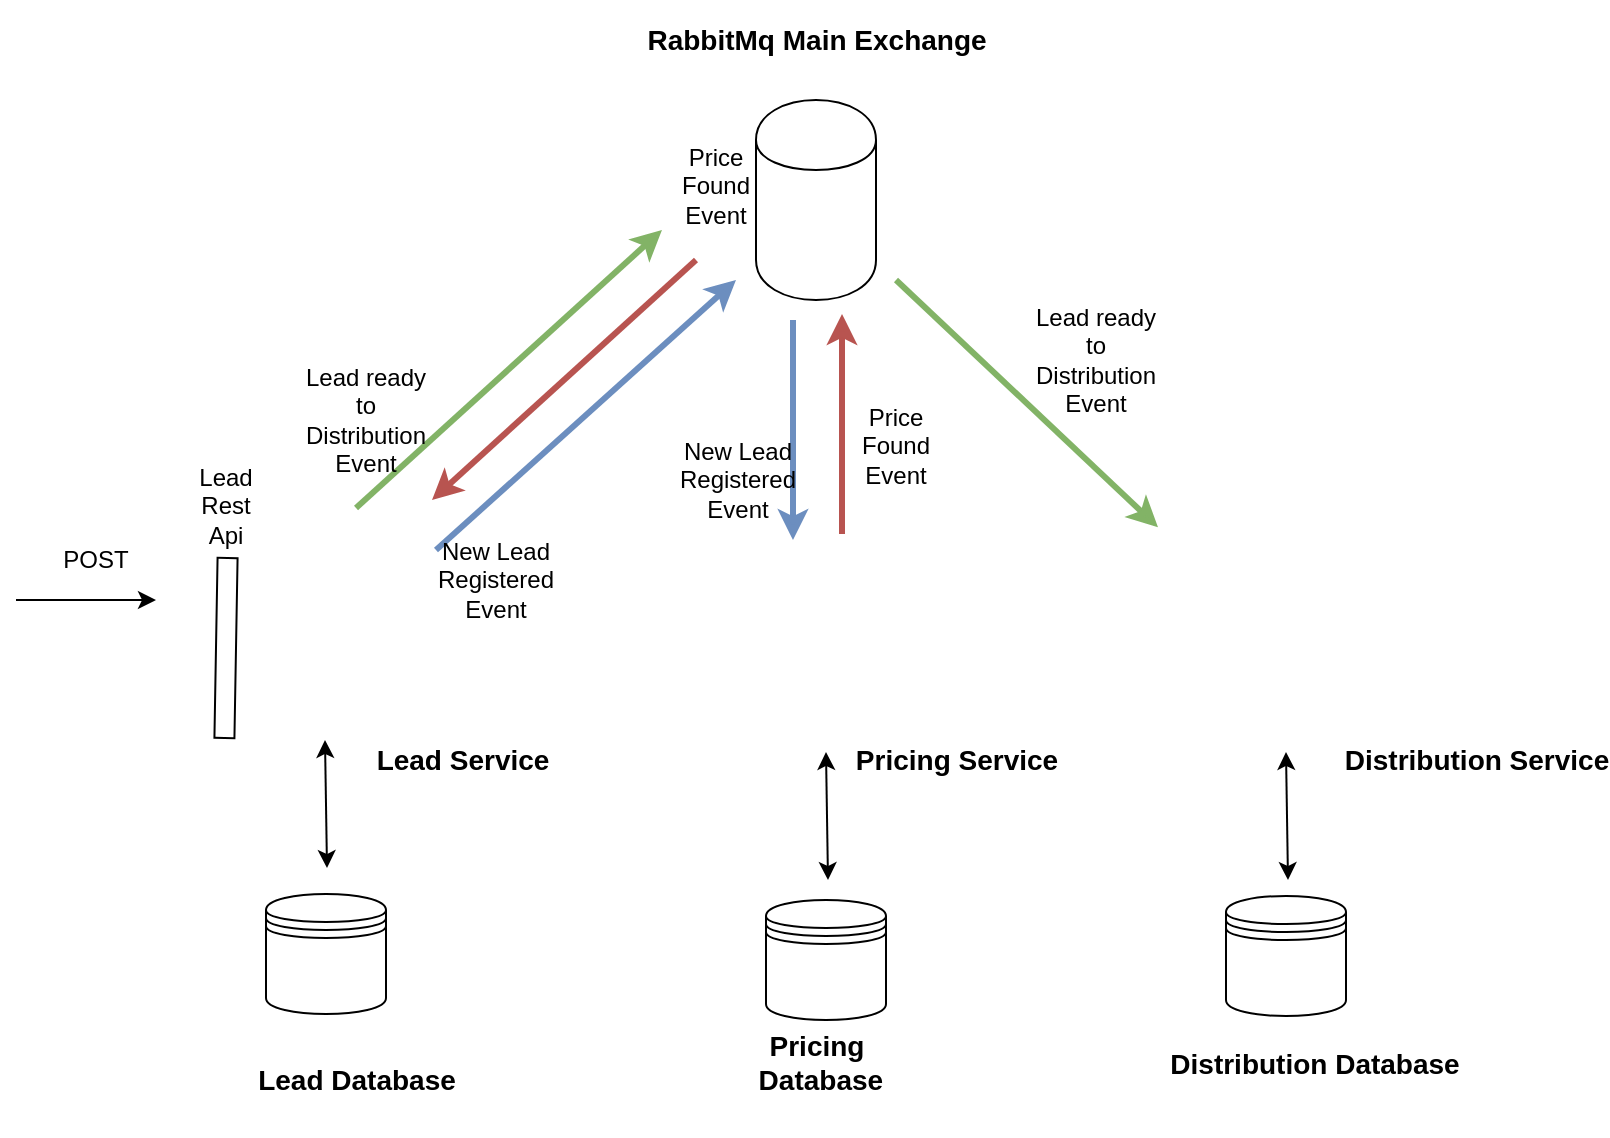 <mxfile version="10.8.0" type="github"><diagram id="fPvpaudlHAWwMX2e2DKN" name="Page-1"><mxGraphModel dx="400" dy="219" grid="1" gridSize="10" guides="1" tooltips="1" connect="1" arrows="1" fold="1" page="1" pageScale="1" pageWidth="850" pageHeight="1100" math="0" shadow="0"><root><mxCell id="0"/><mxCell id="1" parent="0"/><mxCell id="riQI07T2LSK19lgA8kSV-1" value="" style="shape=cylinder;whiteSpace=wrap;html=1;boundedLbl=1;backgroundOutline=1;" vertex="1" parent="1"><mxGeometry x="450" y="50" width="60" height="100" as="geometry"/></mxCell><mxCell id="riQI07T2LSK19lgA8kSV-3" value="" style="shape=datastore;whiteSpace=wrap;html=1;" vertex="1" parent="1"><mxGeometry x="205" y="447" width="60" height="60" as="geometry"/></mxCell><mxCell id="riQI07T2LSK19lgA8kSV-4" value="" style="shape=datastore;whiteSpace=wrap;html=1;" vertex="1" parent="1"><mxGeometry x="455" y="450" width="60" height="60" as="geometry"/></mxCell><mxCell id="riQI07T2LSK19lgA8kSV-5" value="" style="shape=datastore;whiteSpace=wrap;html=1;" vertex="1" parent="1"><mxGeometry x="685" y="448" width="60" height="60" as="geometry"/></mxCell><mxCell id="riQI07T2LSK19lgA8kSV-10" value="" style="shape=image;html=1;verticalAlign=top;verticalLabelPosition=bottom;labelBackgroundColor=#ffffff;imageAspect=0;aspect=fixed;image=https://cdn1.iconfinder.com/data/icons/shapes-101/300/Hexagon-128.png" vertex="1" parent="1"><mxGeometry x="175" y="260" width="128" height="128" as="geometry"/></mxCell><mxCell id="riQI07T2LSK19lgA8kSV-11" value="" style="shape=image;html=1;verticalAlign=top;verticalLabelPosition=bottom;labelBackgroundColor=#ffffff;imageAspect=0;aspect=fixed;image=https://cdn1.iconfinder.com/data/icons/shapes-101/300/Hexagon-128.png" vertex="1" parent="1"><mxGeometry x="421" y="260" width="128" height="128" as="geometry"/></mxCell><mxCell id="riQI07T2LSK19lgA8kSV-12" value="" style="shape=image;html=1;verticalAlign=top;verticalLabelPosition=bottom;labelBackgroundColor=#ffffff;imageAspect=0;aspect=fixed;image=https://cdn1.iconfinder.com/data/icons/shapes-101/300/Hexagon-128.png" vertex="1" parent="1"><mxGeometry x="651" y="260" width="128" height="128" as="geometry"/></mxCell><mxCell id="riQI07T2LSK19lgA8kSV-13" value="" style="endArrow=classic;startArrow=classic;html=1;" edge="1" parent="1"><mxGeometry width="50" height="50" relative="1" as="geometry"><mxPoint x="235.5" y="434" as="sourcePoint"/><mxPoint x="234.5" y="370" as="targetPoint"/></mxGeometry></mxCell><mxCell id="riQI07T2LSK19lgA8kSV-14" value="" style="endArrow=classic;startArrow=classic;html=1;entryX=-0.008;entryY=0.906;entryDx=0;entryDy=0;entryPerimeter=0;" edge="1" parent="1"><mxGeometry width="50" height="50" relative="1" as="geometry"><mxPoint x="486" y="440" as="sourcePoint"/><mxPoint x="485" y="376" as="targetPoint"/></mxGeometry></mxCell><mxCell id="riQI07T2LSK19lgA8kSV-15" value="" style="endArrow=classic;startArrow=classic;html=1;entryX=-0.008;entryY=0.906;entryDx=0;entryDy=0;entryPerimeter=0;" edge="1" parent="1"><mxGeometry width="50" height="50" relative="1" as="geometry"><mxPoint x="716" y="440" as="sourcePoint"/><mxPoint x="715" y="376" as="targetPoint"/></mxGeometry></mxCell><mxCell id="riQI07T2LSK19lgA8kSV-16" value="" style="rounded=0;whiteSpace=wrap;html=1;rotation=91;" vertex="1" parent="1"><mxGeometry x="140" y="319" width="90" height="10" as="geometry"/></mxCell><mxCell id="riQI07T2LSK19lgA8kSV-17" value="Lead Rest Api&lt;br&gt;&lt;br&gt;" style="text;html=1;strokeColor=none;fillColor=none;align=center;verticalAlign=middle;whiteSpace=wrap;rounded=0;" vertex="1" parent="1"><mxGeometry x="165" y="250" width="40" height="20" as="geometry"/></mxCell><mxCell id="riQI07T2LSK19lgA8kSV-26" value="" style="endArrow=classic;html=1;" edge="1" parent="1"><mxGeometry width="50" height="50" relative="1" as="geometry"><mxPoint x="80" y="300" as="sourcePoint"/><mxPoint x="150" y="300" as="targetPoint"/></mxGeometry></mxCell><mxCell id="riQI07T2LSK19lgA8kSV-28" value="" style="endArrow=classic;html=1;fillColor=#dae8fc;strokeColor=#6c8ebf;strokeWidth=3;" edge="1" parent="1"><mxGeometry width="50" height="50" relative="1" as="geometry"><mxPoint x="290" y="275" as="sourcePoint"/><mxPoint x="440" y="140" as="targetPoint"/></mxGeometry></mxCell><mxCell id="riQI07T2LSK19lgA8kSV-31" value="" style="endArrow=classic;html=1;fillColor=#dae8fc;strokeColor=#6c8ebf;strokeWidth=3;" edge="1" parent="1"><mxGeometry width="50" height="50" relative="1" as="geometry"><mxPoint x="468.5" y="160" as="sourcePoint"/><mxPoint x="468.5" y="270" as="targetPoint"/></mxGeometry></mxCell><mxCell id="riQI07T2LSK19lgA8kSV-32" value="" style="endArrow=classic;html=1;fillColor=#f8cecc;strokeColor=#b85450;strokeWidth=3;" edge="1" parent="1"><mxGeometry width="50" height="50" relative="1" as="geometry"><mxPoint x="493" y="267" as="sourcePoint"/><mxPoint x="493" y="157" as="targetPoint"/></mxGeometry></mxCell><mxCell id="riQI07T2LSK19lgA8kSV-33" value="" style="endArrow=classic;html=1;fillColor=#f8cecc;strokeColor=#b85450;strokeWidth=3;" edge="1" parent="1"><mxGeometry width="50" height="50" relative="1" as="geometry"><mxPoint x="420" y="130" as="sourcePoint"/><mxPoint x="288" y="250" as="targetPoint"/></mxGeometry></mxCell><mxCell id="riQI07T2LSK19lgA8kSV-34" value="POST" style="text;html=1;strokeColor=none;fillColor=none;align=center;verticalAlign=middle;whiteSpace=wrap;rounded=0;" vertex="1" parent="1"><mxGeometry x="100" y="270" width="40" height="20" as="geometry"/></mxCell><mxCell id="riQI07T2LSK19lgA8kSV-37" value="New Lead Registered Event&lt;br&gt;" style="text;html=1;strokeColor=none;fillColor=none;align=center;verticalAlign=middle;whiteSpace=wrap;rounded=0;" vertex="1" parent="1"><mxGeometry x="300" y="280" width="40" height="20" as="geometry"/></mxCell><mxCell id="riQI07T2LSK19lgA8kSV-39" value="New Lead Registered Event&lt;br&gt;" style="text;html=1;strokeColor=none;fillColor=none;align=center;verticalAlign=middle;whiteSpace=wrap;rounded=0;" vertex="1" parent="1"><mxGeometry x="421" y="230" width="40" height="20" as="geometry"/></mxCell><mxCell id="riQI07T2LSK19lgA8kSV-41" value="Price Found&lt;br&gt;Event&lt;br&gt;&lt;br&gt;" style="text;html=1;strokeColor=none;fillColor=none;align=center;verticalAlign=middle;whiteSpace=wrap;rounded=0;" vertex="1" parent="1"><mxGeometry x="500" y="220" width="40" height="20" as="geometry"/></mxCell><mxCell id="riQI07T2LSK19lgA8kSV-43" value="Price Found&lt;br&gt;Event&lt;br&gt;&lt;br&gt;" style="text;html=1;strokeColor=none;fillColor=none;align=center;verticalAlign=middle;whiteSpace=wrap;rounded=0;" vertex="1" parent="1"><mxGeometry x="410" y="90" width="40" height="20" as="geometry"/></mxCell><mxCell id="riQI07T2LSK19lgA8kSV-44" value="Lead Service&lt;br style=&quot;font-size: 14px;&quot;&gt;&lt;br style=&quot;font-size: 14px;&quot;&gt;" style="text;strokeColor=none;fillColor=none;html=1;fontSize=14;fontStyle=1;verticalAlign=middle;align=center;" vertex="1" parent="1"><mxGeometry x="253" y="368" width="100" height="40" as="geometry"/></mxCell><mxCell id="riQI07T2LSK19lgA8kSV-45" value="Pricing Service&lt;br style=&quot;font-size: 14px&quot;&gt;&lt;br style=&quot;font-size: 14px&quot;&gt;" style="text;strokeColor=none;fillColor=none;html=1;fontSize=14;fontStyle=1;verticalAlign=middle;align=center;" vertex="1" parent="1"><mxGeometry x="500" y="368" width="100" height="40" as="geometry"/></mxCell><mxCell id="riQI07T2LSK19lgA8kSV-46" value="Distribution Service&lt;br style=&quot;font-size: 14px&quot;&gt;&lt;br style=&quot;font-size: 14px&quot;&gt;" style="text;strokeColor=none;fillColor=none;html=1;fontSize=14;fontStyle=1;verticalAlign=middle;align=center;" vertex="1" parent="1"><mxGeometry x="760" y="368" width="100" height="40" as="geometry"/></mxCell><mxCell id="riQI07T2LSK19lgA8kSV-49" value="" style="endArrow=classic;html=1;fillColor=#d5e8d4;strokeColor=#82b366;strokeWidth=3;exitX=0.586;exitY=-0.047;exitDx=0;exitDy=0;exitPerimeter=0;" edge="1" parent="1" source="riQI07T2LSK19lgA8kSV-10"><mxGeometry width="50" height="50" relative="1" as="geometry"><mxPoint x="253" y="260" as="sourcePoint"/><mxPoint x="403" y="115" as="targetPoint"/></mxGeometry></mxCell><mxCell id="riQI07T2LSK19lgA8kSV-50" value="Lead ready to Distribution Event&lt;br style=&quot;font-size: 12px;&quot;&gt;" style="text;html=1;strokeColor=none;fillColor=none;align=center;verticalAlign=middle;whiteSpace=wrap;rounded=0;fontSize=12;" vertex="1" parent="1"><mxGeometry x="235" y="200" width="40" height="20" as="geometry"/></mxCell><mxCell id="riQI07T2LSK19lgA8kSV-51" value="" style="endArrow=classic;html=1;fillColor=#d5e8d4;strokeColor=#82b366;strokeWidth=3;" edge="1" parent="1" target="riQI07T2LSK19lgA8kSV-12"><mxGeometry width="50" height="50" relative="1" as="geometry"><mxPoint x="520" y="140" as="sourcePoint"/><mxPoint x="750" y="95" as="targetPoint"/></mxGeometry></mxCell><mxCell id="riQI07T2LSK19lgA8kSV-54" value="Lead ready to Distribution Event&lt;br style=&quot;font-size: 12px;&quot;&gt;" style="text;html=1;strokeColor=none;fillColor=none;align=center;verticalAlign=middle;whiteSpace=wrap;rounded=0;fontSize=12;" vertex="1" parent="1"><mxGeometry x="600" y="170" width="40" height="20" as="geometry"/></mxCell><mxCell id="riQI07T2LSK19lgA8kSV-57" value="Pricing&lt;br&gt;&amp;nbsp;Database&lt;br&gt;&lt;br style=&quot;font-size: 14px&quot;&gt;" style="text;strokeColor=none;fillColor=none;html=1;fontSize=14;fontStyle=1;verticalAlign=middle;align=center;" vertex="1" parent="1"><mxGeometry x="430" y="520" width="100" height="40" as="geometry"/></mxCell><mxCell id="riQI07T2LSK19lgA8kSV-58" value="RabbitMq Main Exchange&lt;br style=&quot;font-size: 14px&quot;&gt;" style="text;strokeColor=none;fillColor=none;html=1;fontSize=14;fontStyle=1;verticalAlign=middle;align=center;" vertex="1" parent="1"><mxGeometry x="430" width="100" height="40" as="geometry"/></mxCell><mxCell id="riQI07T2LSK19lgA8kSV-59" value="Distribution Database&lt;br&gt;&lt;br style=&quot;font-size: 14px&quot;&gt;" style="text;strokeColor=none;fillColor=none;html=1;fontSize=14;fontStyle=1;verticalAlign=middle;align=center;" vertex="1" parent="1"><mxGeometry x="679" y="520" width="100" height="40" as="geometry"/></mxCell><mxCell id="riQI07T2LSK19lgA8kSV-60" value="Lead Database&lt;br&gt;&lt;br style=&quot;font-size: 14px&quot;&gt;" style="text;strokeColor=none;fillColor=none;html=1;fontSize=14;fontStyle=1;verticalAlign=middle;align=center;" vertex="1" parent="1"><mxGeometry x="200" y="528" width="100" height="40" as="geometry"/></mxCell></root></mxGraphModel></diagram></mxfile>